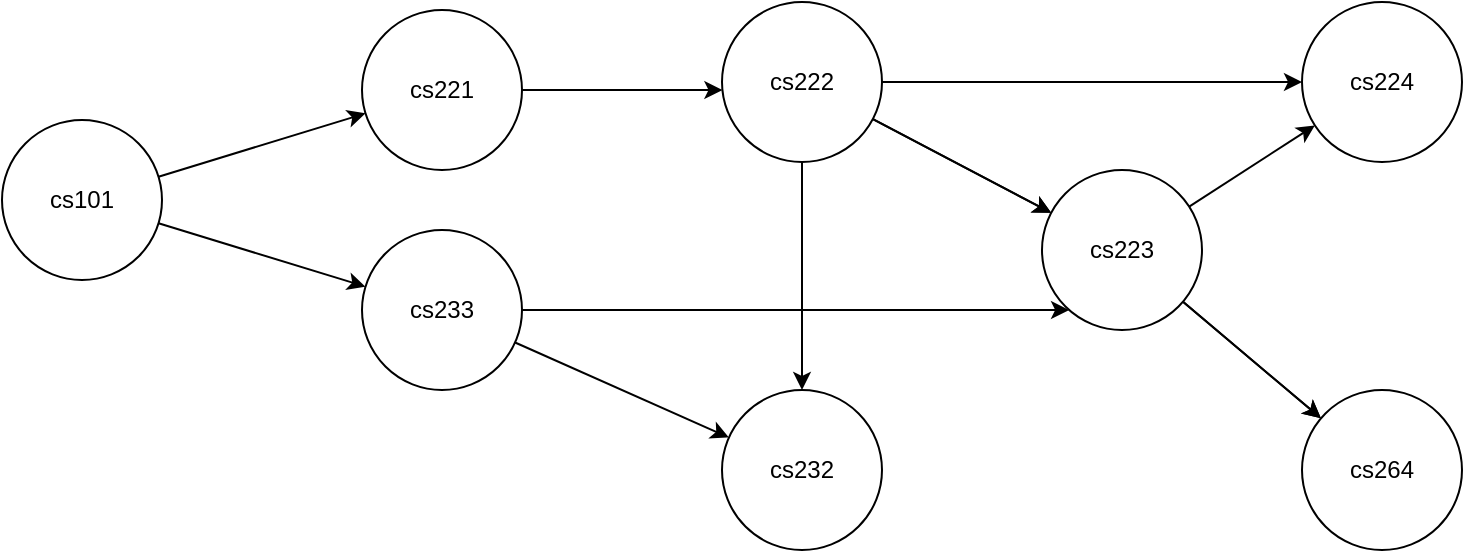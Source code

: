 <mxfile version="26.0.16">
  <diagram name="Page-1" id="97QS6nYO1JyJ_AOzw186">
    <mxGraphModel dx="612" dy="1028" grid="1" gridSize="10" guides="1" tooltips="1" connect="1" arrows="1" fold="1" page="1" pageScale="1" pageWidth="1600" pageHeight="900" math="0" shadow="0">
      <root>
        <mxCell id="0" />
        <mxCell id="1" parent="0" />
        <mxCell id="e7X7T-yTHSHQljYXtCQN-4" style="rounded=0;orthogonalLoop=1;jettySize=auto;html=1;orthogonal=1;" edge="1" parent="1" source="e7X7T-yTHSHQljYXtCQN-1" target="e7X7T-yTHSHQljYXtCQN-2">
          <mxGeometry relative="1" as="geometry" />
        </mxCell>
        <mxCell id="e7X7T-yTHSHQljYXtCQN-20" style="rounded=0;orthogonalLoop=1;jettySize=auto;html=1;orthogonal=1;" edge="1" parent="1" source="e7X7T-yTHSHQljYXtCQN-1" target="e7X7T-yTHSHQljYXtCQN-9">
          <mxGeometry relative="1" as="geometry" />
        </mxCell>
        <mxCell id="e7X7T-yTHSHQljYXtCQN-1" value="cs101" style="ellipse;whiteSpace=wrap;html=1;aspect=fixed;" vertex="1" parent="1">
          <mxGeometry x="160" y="315" width="80" height="80" as="geometry" />
        </mxCell>
        <mxCell id="e7X7T-yTHSHQljYXtCQN-6" style="rounded=0;orthogonalLoop=1;jettySize=auto;html=1;orthogonal=1;" edge="1" parent="1" source="e7X7T-yTHSHQljYXtCQN-2" target="e7X7T-yTHSHQljYXtCQN-5">
          <mxGeometry relative="1" as="geometry" />
        </mxCell>
        <mxCell id="e7X7T-yTHSHQljYXtCQN-2" value="cs221" style="ellipse;whiteSpace=wrap;html=1;aspect=fixed;" vertex="1" parent="1">
          <mxGeometry x="340" y="260" width="80" height="80" as="geometry" />
        </mxCell>
        <mxCell id="e7X7T-yTHSHQljYXtCQN-8" style="rounded=0;orthogonalLoop=1;jettySize=auto;html=1;orthogonal=1;" edge="1" parent="1" source="e7X7T-yTHSHQljYXtCQN-5" target="e7X7T-yTHSHQljYXtCQN-7">
          <mxGeometry relative="1" as="geometry" />
        </mxCell>
        <mxCell id="e7X7T-yTHSHQljYXtCQN-12" style="rounded=0;orthogonalLoop=1;jettySize=auto;html=1;orthogonal=1;" edge="1" parent="1" source="e7X7T-yTHSHQljYXtCQN-5" target="e7X7T-yTHSHQljYXtCQN-11">
          <mxGeometry relative="1" as="geometry" />
        </mxCell>
        <mxCell id="e7X7T-yTHSHQljYXtCQN-16" style="rounded=0;orthogonalLoop=1;jettySize=auto;html=1;orthogonal=1;" edge="1" parent="1" source="e7X7T-yTHSHQljYXtCQN-5" target="e7X7T-yTHSHQljYXtCQN-14">
          <mxGeometry relative="1" as="geometry" />
        </mxCell>
        <mxCell id="e7X7T-yTHSHQljYXtCQN-22" style="rounded=0;orthogonalLoop=1;jettySize=auto;html=1;orthogonal=1;" edge="1" parent="1" source="e7X7T-yTHSHQljYXtCQN-7" target="e7X7T-yTHSHQljYXtCQN-21">
          <mxGeometry relative="1" as="geometry" />
        </mxCell>
        <mxCell id="e7X7T-yTHSHQljYXtCQN-5" value="cs222" style="ellipse;whiteSpace=wrap;html=1;aspect=fixed;" vertex="1" parent="1">
          <mxGeometry x="520" y="256" width="80" height="80" as="geometry" />
        </mxCell>
        <mxCell id="e7X7T-yTHSHQljYXtCQN-13" style="rounded=0;orthogonalLoop=1;jettySize=auto;html=1;orthogonal=1;" edge="1" parent="1" source="e7X7T-yTHSHQljYXtCQN-7" target="e7X7T-yTHSHQljYXtCQN-11">
          <mxGeometry relative="1" as="geometry" />
        </mxCell>
        <mxCell id="e7X7T-yTHSHQljYXtCQN-23" style="rounded=0;orthogonalLoop=1;jettySize=auto;html=1;orthogonal=1;" edge="1" parent="1" source="e7X7T-yTHSHQljYXtCQN-7" target="e7X7T-yTHSHQljYXtCQN-21">
          <mxGeometry relative="1" as="geometry" />
        </mxCell>
        <mxCell id="e7X7T-yTHSHQljYXtCQN-10" style="rounded=0;orthogonalLoop=1;jettySize=auto;html=1;orthogonal=1;" edge="1" parent="1" source="e7X7T-yTHSHQljYXtCQN-9" target="e7X7T-yTHSHQljYXtCQN-7">
          <mxGeometry relative="1" as="geometry" />
        </mxCell>
        <mxCell id="e7X7T-yTHSHQljYXtCQN-17" style="rounded=0;orthogonalLoop=1;jettySize=auto;html=1;orthogonal=1;" edge="1" parent="1" source="e7X7T-yTHSHQljYXtCQN-9" target="e7X7T-yTHSHQljYXtCQN-14">
          <mxGeometry relative="1" as="geometry" />
        </mxCell>
        <mxCell id="e7X7T-yTHSHQljYXtCQN-9" value="cs233" style="ellipse;whiteSpace=wrap;html=1;aspect=fixed;" vertex="1" parent="1">
          <mxGeometry x="340" y="370" width="80" height="80" as="geometry" />
        </mxCell>
        <mxCell id="e7X7T-yTHSHQljYXtCQN-11" value="cs224" style="ellipse;whiteSpace=wrap;html=1;aspect=fixed;" vertex="1" parent="1">
          <mxGeometry x="810" y="256" width="80" height="80" as="geometry" />
        </mxCell>
        <mxCell id="e7X7T-yTHSHQljYXtCQN-14" value="cs232" style="ellipse;whiteSpace=wrap;html=1;aspect=fixed;" vertex="1" parent="1">
          <mxGeometry x="520" y="450" width="80" height="80" as="geometry" />
        </mxCell>
        <mxCell id="e7X7T-yTHSHQljYXtCQN-21" value="cs264" style="ellipse;whiteSpace=wrap;html=1;aspect=fixed;" vertex="1" parent="1">
          <mxGeometry x="810" y="450" width="80" height="80" as="geometry" />
        </mxCell>
        <mxCell id="e7X7T-yTHSHQljYXtCQN-25" value="" style="rounded=0;orthogonalLoop=1;jettySize=auto;html=1;orthogonal=1;" edge="1" parent="1" source="e7X7T-yTHSHQljYXtCQN-5" target="e7X7T-yTHSHQljYXtCQN-7">
          <mxGeometry relative="1" as="geometry">
            <mxPoint x="599" y="306" as="sourcePoint" />
            <mxPoint x="881" y="380" as="targetPoint" />
          </mxGeometry>
        </mxCell>
        <mxCell id="e7X7T-yTHSHQljYXtCQN-7" value="cs223" style="ellipse;whiteSpace=wrap;html=1;aspect=fixed;" vertex="1" parent="1">
          <mxGeometry x="680" y="340" width="80" height="80" as="geometry" />
        </mxCell>
      </root>
    </mxGraphModel>
  </diagram>
</mxfile>
